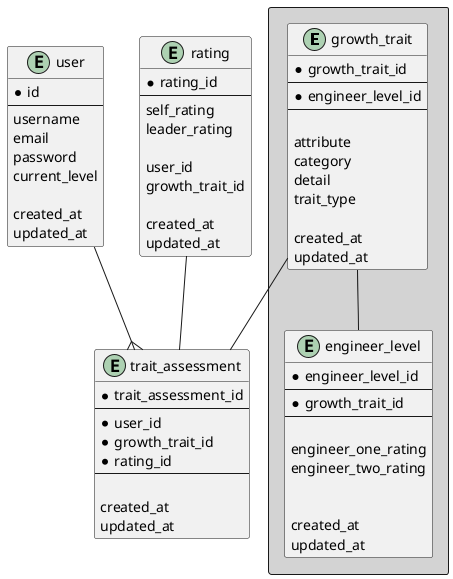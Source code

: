 @startuml

rectangle #LightGrey {

    entity "growth_trait" {
      * growth_trait_id
      --
      * engineer_level_id
      --

      attribute
      category
      detail
      trait_type

      created_at
      updated_at
    }

    entity "engineer_level" {
        * engineer_level_id
        --
        * growth_trait_id
        --

        engineer_one_rating
        engineer_two_rating


        created_at
        updated_at
    }

}
entity "user" {
  * id
  --
  username
  email
  password
  current_level

  created_at
  updated_at
}

entity "trait_assessment" {
   * trait_assessment_id
   --
   * user_id
   * growth_trait_id
   * rating_id
   --

    created_at
    updated_at
}

entity "rating" {
    * rating_id
    --
    self_rating
    leader_rating

    user_id
    growth_trait_id

    created_at
    updated_at
}

"user" --{ "trait_assessment"
"growth_trait" -- "trait_assessment"
"rating" -- "trait_assessment"
"growth_trait" -- "engineer_level"

@enduml

